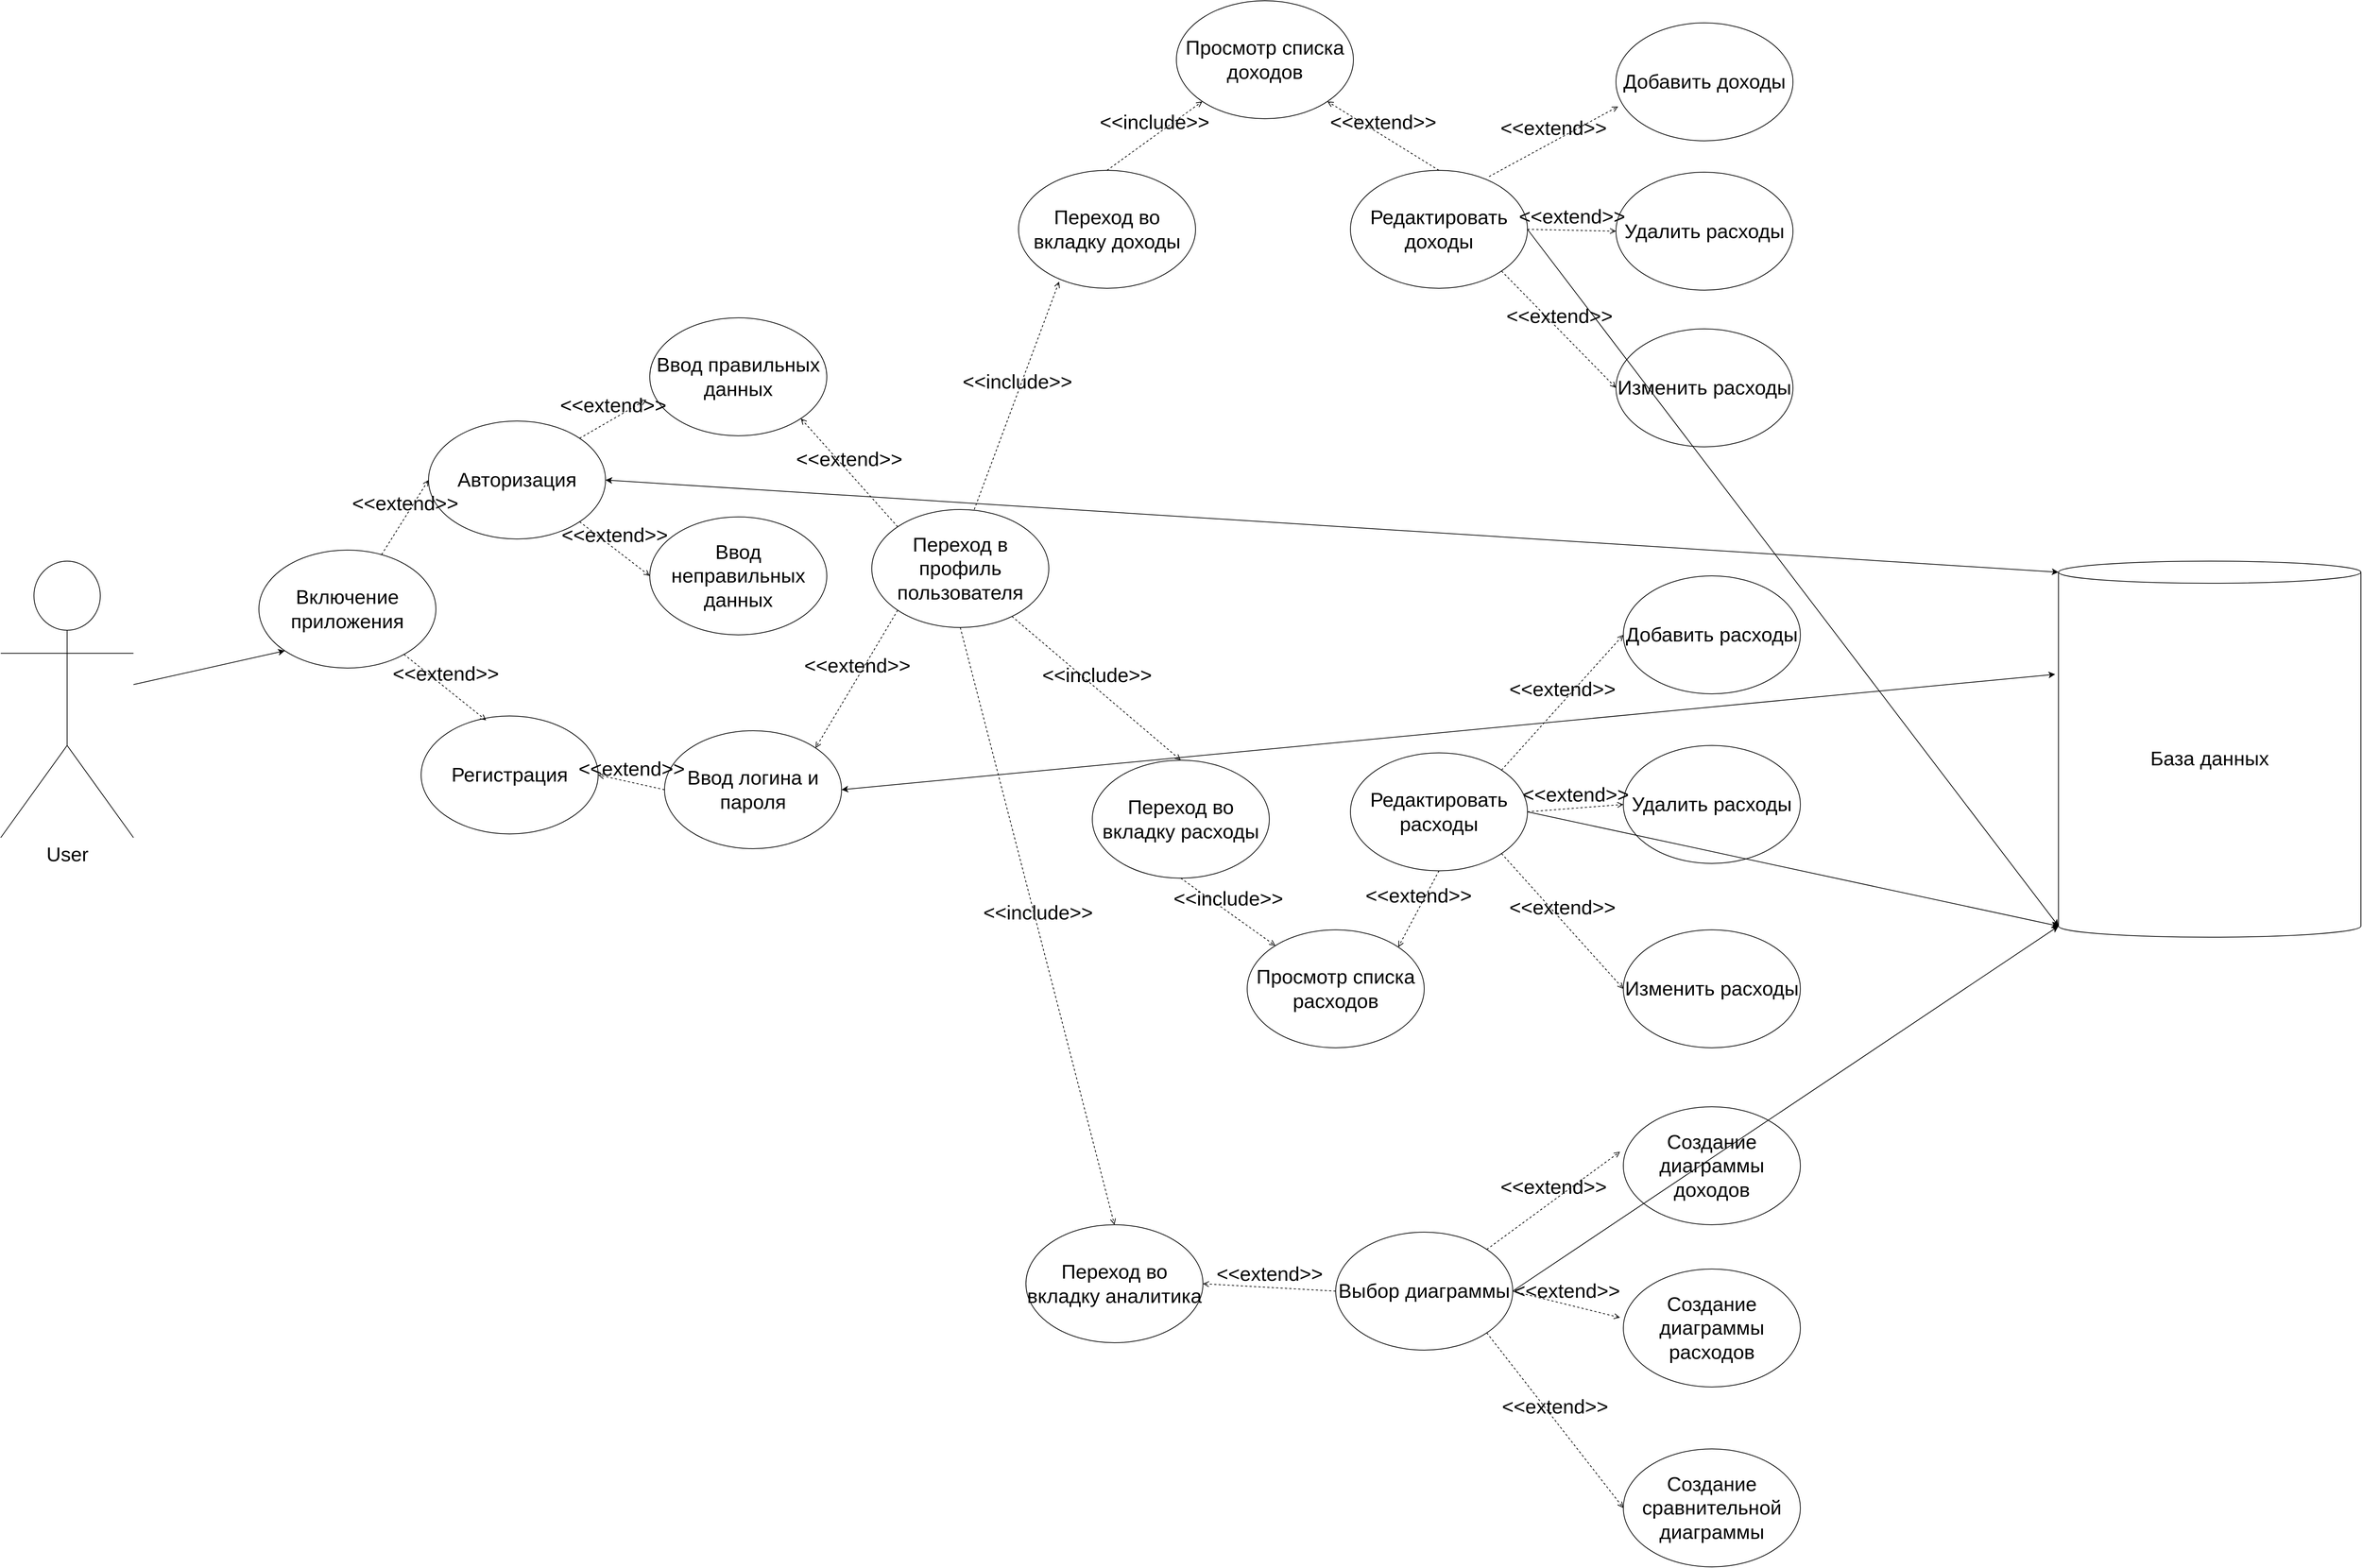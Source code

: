 <mxfile version="22.1.21" type="device">
  <diagram name="Страница — 1" id="oNKh9MhdG_acJgYLkgy6">
    <mxGraphModel dx="5610" dy="3558" grid="1" gridSize="10" guides="1" tooltips="1" connect="1" arrows="1" fold="1" page="1" pageScale="1" pageWidth="827" pageHeight="1169" math="0" shadow="0">
      <root>
        <mxCell id="0" />
        <mxCell id="1" parent="0" />
        <mxCell id="Ie2jPjPDD_EshbtCzvu4-1" value="User&lt;br style=&quot;font-size: 27px;&quot;&gt;" style="shape=umlActor;verticalLabelPosition=bottom;verticalAlign=top;html=1;rotation=0;fontSize=27;" vertex="1" parent="1">
          <mxGeometry x="-180" y="390" width="180" height="375" as="geometry" />
        </mxCell>
        <mxCell id="Ie2jPjPDD_EshbtCzvu4-8" value="Ввод логина и пароля" style="ellipse;whiteSpace=wrap;html=1;strokeWidth=1;fontSize=27;" vertex="1" parent="1">
          <mxGeometry x="720" y="620" width="240" height="160" as="geometry" />
        </mxCell>
        <mxCell id="Ie2jPjPDD_EshbtCzvu4-9" value="Ввод правильных данных" style="ellipse;whiteSpace=wrap;html=1;strokeWidth=1;fontSize=27;" vertex="1" parent="1">
          <mxGeometry x="700" y="60" width="240" height="160" as="geometry" />
        </mxCell>
        <mxCell id="Ie2jPjPDD_EshbtCzvu4-10" value="Включение приложения" style="ellipse;whiteSpace=wrap;html=1;strokeWidth=1;fontSize=27;" vertex="1" parent="1">
          <mxGeometry x="170" y="375" width="240" height="160" as="geometry" />
        </mxCell>
        <mxCell id="Ie2jPjPDD_EshbtCzvu4-11" value="Авторизация" style="ellipse;whiteSpace=wrap;html=1;strokeWidth=1;fontSize=27;" vertex="1" parent="1">
          <mxGeometry x="400" y="200" width="240" height="160" as="geometry" />
        </mxCell>
        <mxCell id="Ie2jPjPDD_EshbtCzvu4-12" value="Регистрация" style="ellipse;whiteSpace=wrap;html=1;strokeWidth=1;fontSize=27;" vertex="1" parent="1">
          <mxGeometry x="390" y="600" width="240" height="160" as="geometry" />
        </mxCell>
        <mxCell id="Ie2jPjPDD_EshbtCzvu4-13" value="Ввод неправильных данных" style="ellipse;whiteSpace=wrap;html=1;strokeWidth=1;fontSize=27;" vertex="1" parent="1">
          <mxGeometry x="700" y="330" width="240" height="160" as="geometry" />
        </mxCell>
        <mxCell id="Ie2jPjPDD_EshbtCzvu4-14" value="Переход в профиль пользователя" style="ellipse;whiteSpace=wrap;html=1;strokeWidth=1;fontSize=27;" vertex="1" parent="1">
          <mxGeometry x="1001" y="320" width="240" height="160" as="geometry" />
        </mxCell>
        <mxCell id="Ie2jPjPDD_EshbtCzvu4-15" value="Переход во вкладку доходы" style="ellipse;whiteSpace=wrap;html=1;strokeWidth=1;fontSize=27;" vertex="1" parent="1">
          <mxGeometry x="1200" y="-140" width="240" height="160" as="geometry" />
        </mxCell>
        <mxCell id="Ie2jPjPDD_EshbtCzvu4-16" value="Переход во вкладку расходы" style="ellipse;whiteSpace=wrap;html=1;strokeWidth=1;fontSize=27;" vertex="1" parent="1">
          <mxGeometry x="1300" y="660" width="240" height="160" as="geometry" />
        </mxCell>
        <mxCell id="Ie2jPjPDD_EshbtCzvu4-17" value="Переход во вкладку аналитика" style="ellipse;whiteSpace=wrap;html=1;strokeWidth=1;fontSize=27;" vertex="1" parent="1">
          <mxGeometry x="1210" y="1290" width="240" height="160" as="geometry" />
        </mxCell>
        <mxCell id="Ie2jPjPDD_EshbtCzvu4-18" value="Редактировать доходы" style="ellipse;whiteSpace=wrap;html=1;strokeWidth=1;fontSize=27;" vertex="1" parent="1">
          <mxGeometry x="1650" y="-140" width="240" height="160" as="geometry" />
        </mxCell>
        <mxCell id="Ie2jPjPDD_EshbtCzvu4-19" value="Добавить доходы" style="ellipse;whiteSpace=wrap;html=1;strokeWidth=1;fontSize=27;" vertex="1" parent="1">
          <mxGeometry x="2010" y="-340" width="240" height="160" as="geometry" />
        </mxCell>
        <mxCell id="Ie2jPjPDD_EshbtCzvu4-20" value="Добавить расходы" style="ellipse;whiteSpace=wrap;html=1;strokeWidth=1;fontSize=27;" vertex="1" parent="1">
          <mxGeometry x="2020" y="410" width="240" height="160" as="geometry" />
        </mxCell>
        <mxCell id="Ie2jPjPDD_EshbtCzvu4-21" value="Редактировать расходы" style="ellipse;whiteSpace=wrap;html=1;strokeWidth=1;fontSize=27;" vertex="1" parent="1">
          <mxGeometry x="1650" y="650" width="240" height="160" as="geometry" />
        </mxCell>
        <mxCell id="Ie2jPjPDD_EshbtCzvu4-22" value="Выбор диаграммы" style="ellipse;whiteSpace=wrap;html=1;strokeWidth=1;fontSize=27;" vertex="1" parent="1">
          <mxGeometry x="1630" y="1300" width="240" height="160" as="geometry" />
        </mxCell>
        <mxCell id="Ie2jPjPDD_EshbtCzvu4-23" value="Создание диаграммы доходов" style="ellipse;whiteSpace=wrap;html=1;strokeWidth=1;fontSize=27;" vertex="1" parent="1">
          <mxGeometry x="2020" y="1130" width="240" height="160" as="geometry" />
        </mxCell>
        <mxCell id="Ie2jPjPDD_EshbtCzvu4-24" value="Создание диаграммы расходов" style="ellipse;whiteSpace=wrap;html=1;strokeWidth=1;fontSize=27;" vertex="1" parent="1">
          <mxGeometry x="2020" y="1350" width="240" height="160" as="geometry" />
        </mxCell>
        <mxCell id="Ie2jPjPDD_EshbtCzvu4-25" value="Создание сравнительной диаграммы" style="ellipse;whiteSpace=wrap;html=1;strokeWidth=1;fontSize=27;" vertex="1" parent="1">
          <mxGeometry x="2020" y="1594" width="240" height="160" as="geometry" />
        </mxCell>
        <mxCell id="Ie2jPjPDD_EshbtCzvu4-26" value="Удалить расходы" style="ellipse;whiteSpace=wrap;html=1;strokeWidth=1;fontSize=27;" vertex="1" parent="1">
          <mxGeometry x="2020" y="640" width="240" height="160" as="geometry" />
        </mxCell>
        <mxCell id="Ie2jPjPDD_EshbtCzvu4-27" value="Изменить расходы" style="ellipse;whiteSpace=wrap;html=1;strokeWidth=1;fontSize=27;" vertex="1" parent="1">
          <mxGeometry x="2020" y="890" width="240" height="160" as="geometry" />
        </mxCell>
        <mxCell id="Ie2jPjPDD_EshbtCzvu4-28" value="Удалить расходы" style="ellipse;whiteSpace=wrap;html=1;strokeWidth=1;fontSize=27;" vertex="1" parent="1">
          <mxGeometry x="2010" y="-137.5" width="240" height="160" as="geometry" />
        </mxCell>
        <mxCell id="Ie2jPjPDD_EshbtCzvu4-29" value="Изменить расходы" style="ellipse;whiteSpace=wrap;html=1;strokeWidth=1;fontSize=27;" vertex="1" parent="1">
          <mxGeometry x="2010" y="75" width="240" height="160" as="geometry" />
        </mxCell>
        <mxCell id="Ie2jPjPDD_EshbtCzvu4-30" value="База данных" style="shape=cylinder3;whiteSpace=wrap;html=1;boundedLbl=1;backgroundOutline=1;size=15;fontSize=27;" vertex="1" parent="1">
          <mxGeometry x="2610" y="390" width="410" height="510" as="geometry" />
        </mxCell>
        <mxCell id="Ie2jPjPDD_EshbtCzvu4-32" value="" style="endArrow=classic;html=1;rounded=0;entryX=0;entryY=1;entryDx=0;entryDy=0;fontSize=27;" edge="1" parent="1" source="Ie2jPjPDD_EshbtCzvu4-1" target="Ie2jPjPDD_EshbtCzvu4-10">
          <mxGeometry width="50" height="50" relative="1" as="geometry">
            <mxPoint x="80" y="590" as="sourcePoint" />
            <mxPoint x="130" y="540" as="targetPoint" />
          </mxGeometry>
        </mxCell>
        <mxCell id="Ie2jPjPDD_EshbtCzvu4-33" value="&amp;lt;&amp;lt;extend&amp;gt;&amp;gt;" style="html=1;verticalAlign=bottom;labelBackgroundColor=none;endArrow=open;endFill=0;dashed=1;rounded=0;entryX=0;entryY=0.5;entryDx=0;entryDy=0;fontSize=27;" edge="1" parent="1" source="Ie2jPjPDD_EshbtCzvu4-10" target="Ie2jPjPDD_EshbtCzvu4-11">
          <mxGeometry width="160" relative="1" as="geometry">
            <mxPoint x="190" y="240" as="sourcePoint" />
            <mxPoint x="350" y="240" as="targetPoint" />
          </mxGeometry>
        </mxCell>
        <mxCell id="Ie2jPjPDD_EshbtCzvu4-34" value="&amp;lt;&amp;lt;extend&amp;gt;&amp;gt;" style="html=1;verticalAlign=bottom;labelBackgroundColor=none;endArrow=open;endFill=0;dashed=1;rounded=0;entryX=0.367;entryY=0.037;entryDx=0;entryDy=0;entryPerimeter=0;fontSize=27;" edge="1" parent="1" source="Ie2jPjPDD_EshbtCzvu4-10" target="Ie2jPjPDD_EshbtCzvu4-12">
          <mxGeometry width="160" relative="1" as="geometry">
            <mxPoint x="370" y="560" as="sourcePoint" />
            <mxPoint x="530" y="560" as="targetPoint" />
          </mxGeometry>
        </mxCell>
        <mxCell id="Ie2jPjPDD_EshbtCzvu4-35" value="&amp;lt;&amp;lt;extend&amp;gt;&amp;gt;" style="html=1;verticalAlign=bottom;labelBackgroundColor=none;endArrow=open;endFill=0;dashed=1;rounded=0;entryX=0;entryY=0.5;entryDx=0;entryDy=0;exitX=1;exitY=1;exitDx=0;exitDy=0;fontSize=27;" edge="1" parent="1" source="Ie2jPjPDD_EshbtCzvu4-18" target="Ie2jPjPDD_EshbtCzvu4-29">
          <mxGeometry width="160" relative="1" as="geometry">
            <mxPoint x="1670" y="950" as="sourcePoint" />
            <mxPoint x="1830" y="950" as="targetPoint" />
          </mxGeometry>
        </mxCell>
        <mxCell id="Ie2jPjPDD_EshbtCzvu4-38" value="&amp;lt;&amp;lt;extend&amp;gt;&amp;gt;" style="html=1;verticalAlign=bottom;labelBackgroundColor=none;endArrow=open;endFill=0;dashed=1;rounded=0;entryX=0;entryY=0.5;entryDx=0;entryDy=0;exitX=1;exitY=0.5;exitDx=0;exitDy=0;fontSize=27;" edge="1" parent="1" source="Ie2jPjPDD_EshbtCzvu4-21" target="Ie2jPjPDD_EshbtCzvu4-26">
          <mxGeometry width="160" relative="1" as="geometry">
            <mxPoint x="1680" y="960" as="sourcePoint" />
            <mxPoint x="1840" y="960" as="targetPoint" />
          </mxGeometry>
        </mxCell>
        <mxCell id="Ie2jPjPDD_EshbtCzvu4-39" value="&amp;lt;&amp;lt;extend&amp;gt;&amp;gt;" style="html=1;verticalAlign=bottom;labelBackgroundColor=none;endArrow=open;endFill=0;dashed=1;rounded=0;entryX=0;entryY=0.5;entryDx=0;entryDy=0;exitX=1;exitY=0;exitDx=0;exitDy=0;fontSize=27;" edge="1" parent="1" source="Ie2jPjPDD_EshbtCzvu4-21" target="Ie2jPjPDD_EshbtCzvu4-20">
          <mxGeometry width="160" relative="1" as="geometry">
            <mxPoint x="1690" y="970" as="sourcePoint" />
            <mxPoint x="1850" y="970" as="targetPoint" />
          </mxGeometry>
        </mxCell>
        <mxCell id="Ie2jPjPDD_EshbtCzvu4-40" value="&amp;lt;&amp;lt;extend&amp;gt;&amp;gt;" style="html=1;verticalAlign=bottom;labelBackgroundColor=none;endArrow=open;endFill=0;dashed=1;rounded=0;entryX=0;entryY=0.5;entryDx=0;entryDy=0;exitX=1;exitY=0.5;exitDx=0;exitDy=0;fontSize=27;" edge="1" parent="1" source="Ie2jPjPDD_EshbtCzvu4-18" target="Ie2jPjPDD_EshbtCzvu4-28">
          <mxGeometry width="160" relative="1" as="geometry">
            <mxPoint x="1700" y="980" as="sourcePoint" />
            <mxPoint x="1890" y="250" as="targetPoint" />
          </mxGeometry>
        </mxCell>
        <mxCell id="Ie2jPjPDD_EshbtCzvu4-41" value="&amp;lt;&amp;lt;extend&amp;gt;&amp;gt;" style="html=1;verticalAlign=bottom;labelBackgroundColor=none;endArrow=open;endFill=0;dashed=1;rounded=0;entryX=0;entryY=0.5;entryDx=0;entryDy=0;exitX=1;exitY=1;exitDx=0;exitDy=0;fontSize=27;" edge="1" parent="1" source="Ie2jPjPDD_EshbtCzvu4-21" target="Ie2jPjPDD_EshbtCzvu4-27">
          <mxGeometry width="160" relative="1" as="geometry">
            <mxPoint x="1710" y="990" as="sourcePoint" />
            <mxPoint x="1870" y="990" as="targetPoint" />
          </mxGeometry>
        </mxCell>
        <mxCell id="Ie2jPjPDD_EshbtCzvu4-42" value="&amp;lt;&amp;lt;extend&amp;gt;&amp;gt;" style="html=1;verticalAlign=bottom;labelBackgroundColor=none;endArrow=open;endFill=0;dashed=1;rounded=0;entryX=0;entryY=0.5;entryDx=0;entryDy=0;exitX=1;exitY=1;exitDx=0;exitDy=0;fontSize=27;" edge="1" parent="1" source="Ie2jPjPDD_EshbtCzvu4-22" target="Ie2jPjPDD_EshbtCzvu4-25">
          <mxGeometry width="160" relative="1" as="geometry">
            <mxPoint x="1720" y="1000" as="sourcePoint" />
            <mxPoint x="1880" y="1000" as="targetPoint" />
          </mxGeometry>
        </mxCell>
        <mxCell id="Ie2jPjPDD_EshbtCzvu4-43" value="&amp;lt;&amp;lt;extend&amp;gt;&amp;gt;" style="html=1;verticalAlign=bottom;labelBackgroundColor=none;endArrow=open;endFill=0;dashed=1;rounded=0;entryX=-0.019;entryY=0.412;entryDx=0;entryDy=0;entryPerimeter=0;exitX=1;exitY=0.5;exitDx=0;exitDy=0;fontSize=27;" edge="1" parent="1" source="Ie2jPjPDD_EshbtCzvu4-22" target="Ie2jPjPDD_EshbtCzvu4-24">
          <mxGeometry width="160" relative="1" as="geometry">
            <mxPoint x="1730" y="1010" as="sourcePoint" />
            <mxPoint x="1890" y="1010" as="targetPoint" />
          </mxGeometry>
        </mxCell>
        <mxCell id="Ie2jPjPDD_EshbtCzvu4-44" value="&amp;lt;&amp;lt;extend&amp;gt;&amp;gt;" style="html=1;verticalAlign=bottom;labelBackgroundColor=none;endArrow=open;endFill=0;dashed=1;rounded=0;entryX=-0.019;entryY=0.381;entryDx=0;entryDy=0;entryPerimeter=0;exitX=1;exitY=0;exitDx=0;exitDy=0;fontSize=27;" edge="1" parent="1" source="Ie2jPjPDD_EshbtCzvu4-22" target="Ie2jPjPDD_EshbtCzvu4-23">
          <mxGeometry width="160" relative="1" as="geometry">
            <mxPoint x="1740" y="1020" as="sourcePoint" />
            <mxPoint x="1900" y="1020" as="targetPoint" />
          </mxGeometry>
        </mxCell>
        <mxCell id="Ie2jPjPDD_EshbtCzvu4-45" value="&amp;lt;&amp;lt;extend&amp;gt;&amp;gt;" style="html=1;verticalAlign=bottom;labelBackgroundColor=none;endArrow=open;endFill=0;dashed=1;rounded=0;exitX=0.783;exitY=0.053;exitDx=0;exitDy=0;exitPerimeter=0;entryX=0.012;entryY=0.709;entryDx=0;entryDy=0;entryPerimeter=0;fontSize=27;" edge="1" parent="1" source="Ie2jPjPDD_EshbtCzvu4-18" target="Ie2jPjPDD_EshbtCzvu4-19">
          <mxGeometry width="160" relative="1" as="geometry">
            <mxPoint x="1830" y="-160" as="sourcePoint" />
            <mxPoint x="1990" y="-160" as="targetPoint" />
          </mxGeometry>
        </mxCell>
        <mxCell id="Ie2jPjPDD_EshbtCzvu4-52" value="" style="endArrow=classic;html=1;rounded=0;exitX=1;exitY=0.5;exitDx=0;exitDy=0;entryX=0;entryY=1;entryDx=0;entryDy=-15;entryPerimeter=0;fontSize=27;" edge="1" parent="1" source="Ie2jPjPDD_EshbtCzvu4-18" target="Ie2jPjPDD_EshbtCzvu4-30">
          <mxGeometry width="50" height="50" relative="1" as="geometry">
            <mxPoint x="2490" y="1190" as="sourcePoint" />
            <mxPoint x="2540" y="1140" as="targetPoint" />
          </mxGeometry>
        </mxCell>
        <mxCell id="Ie2jPjPDD_EshbtCzvu4-53" value="" style="endArrow=classic;html=1;rounded=0;exitX=1;exitY=0.5;exitDx=0;exitDy=0;entryX=0;entryY=1;entryDx=0;entryDy=-15;entryPerimeter=0;fontSize=27;" edge="1" parent="1" source="Ie2jPjPDD_EshbtCzvu4-21" target="Ie2jPjPDD_EshbtCzvu4-30">
          <mxGeometry width="50" height="50" relative="1" as="geometry">
            <mxPoint x="2470" y="1380" as="sourcePoint" />
            <mxPoint x="2520" y="1330" as="targetPoint" />
          </mxGeometry>
        </mxCell>
        <mxCell id="Ie2jPjPDD_EshbtCzvu4-54" value="" style="endArrow=classic;html=1;rounded=0;exitX=1;exitY=0.5;exitDx=0;exitDy=0;entryX=0;entryY=1;entryDx=0;entryDy=-15;entryPerimeter=0;fontSize=27;" edge="1" parent="1" source="Ie2jPjPDD_EshbtCzvu4-22" target="Ie2jPjPDD_EshbtCzvu4-30">
          <mxGeometry width="50" height="50" relative="1" as="geometry">
            <mxPoint x="2350" y="1660" as="sourcePoint" />
            <mxPoint x="2400" y="1610" as="targetPoint" />
          </mxGeometry>
        </mxCell>
        <mxCell id="Ie2jPjPDD_EshbtCzvu4-55" value="" style="endArrow=classic;startArrow=classic;html=1;rounded=0;exitX=1;exitY=0.5;exitDx=0;exitDy=0;entryX=0;entryY=0;entryDx=0;entryDy=15;entryPerimeter=0;fontSize=27;" edge="1" parent="1" source="Ie2jPjPDD_EshbtCzvu4-11" target="Ie2jPjPDD_EshbtCzvu4-30">
          <mxGeometry width="50" height="50" relative="1" as="geometry">
            <mxPoint x="770" y="320" as="sourcePoint" />
            <mxPoint x="820" y="270" as="targetPoint" />
          </mxGeometry>
        </mxCell>
        <mxCell id="Ie2jPjPDD_EshbtCzvu4-56" value="" style="endArrow=classic;startArrow=classic;html=1;rounded=0;exitX=1;exitY=0.5;exitDx=0;exitDy=0;entryX=-0.011;entryY=0.301;entryDx=0;entryDy=0;entryPerimeter=0;fontSize=27;" edge="1" parent="1" source="Ie2jPjPDD_EshbtCzvu4-8" target="Ie2jPjPDD_EshbtCzvu4-30">
          <mxGeometry width="50" height="50" relative="1" as="geometry">
            <mxPoint x="760" y="960" as="sourcePoint" />
            <mxPoint x="810" y="910" as="targetPoint" />
          </mxGeometry>
        </mxCell>
        <mxCell id="Ie2jPjPDD_EshbtCzvu4-57" value="&amp;lt;&amp;lt;extend&amp;gt;&amp;gt;" style="html=1;verticalAlign=bottom;labelBackgroundColor=none;endArrow=open;endFill=0;dashed=1;rounded=0;exitX=1;exitY=1;exitDx=0;exitDy=0;entryX=0;entryY=0.5;entryDx=0;entryDy=0;fontSize=27;" edge="1" parent="1" source="Ie2jPjPDD_EshbtCzvu4-11" target="Ie2jPjPDD_EshbtCzvu4-13">
          <mxGeometry width="160" relative="1" as="geometry">
            <mxPoint x="720" y="530" as="sourcePoint" />
            <mxPoint x="880" y="530" as="targetPoint" />
          </mxGeometry>
        </mxCell>
        <mxCell id="Ie2jPjPDD_EshbtCzvu4-58" value="&amp;lt;&amp;lt;extend&amp;gt;&amp;gt;" style="html=1;verticalAlign=bottom;labelBackgroundColor=none;endArrow=open;endFill=0;dashed=1;rounded=0;exitX=1;exitY=0;exitDx=0;exitDy=0;entryX=-0.019;entryY=0.694;entryDx=0;entryDy=0;entryPerimeter=0;fontSize=27;" edge="1" parent="1" source="Ie2jPjPDD_EshbtCzvu4-11" target="Ie2jPjPDD_EshbtCzvu4-9">
          <mxGeometry width="160" relative="1" as="geometry">
            <mxPoint x="540" y="70" as="sourcePoint" />
            <mxPoint x="700" y="70" as="targetPoint" />
          </mxGeometry>
        </mxCell>
        <mxCell id="Ie2jPjPDD_EshbtCzvu4-59" value="&amp;lt;&amp;lt;include&amp;gt;&amp;gt;" style="html=1;verticalAlign=bottom;labelBackgroundColor=none;endArrow=open;endFill=0;dashed=1;rounded=0;exitX=0.792;exitY=0.906;exitDx=0;exitDy=0;exitPerimeter=0;entryX=0.5;entryY=0;entryDx=0;entryDy=0;fontSize=27;" edge="1" parent="1" source="Ie2jPjPDD_EshbtCzvu4-14" target="Ie2jPjPDD_EshbtCzvu4-16">
          <mxGeometry width="160" relative="1" as="geometry">
            <mxPoint x="1200" y="470" as="sourcePoint" />
            <mxPoint x="1360" y="470" as="targetPoint" />
          </mxGeometry>
        </mxCell>
        <mxCell id="Ie2jPjPDD_EshbtCzvu4-60" value="&amp;lt;&amp;lt;include&amp;gt;&amp;gt;" style="html=1;verticalAlign=bottom;labelBackgroundColor=none;endArrow=open;endFill=0;dashed=1;rounded=0;exitX=0.579;exitY=0;exitDx=0;exitDy=0;exitPerimeter=0;entryX=0.229;entryY=0.944;entryDx=0;entryDy=0;entryPerimeter=0;fontSize=27;" edge="1" parent="1" source="Ie2jPjPDD_EshbtCzvu4-14" target="Ie2jPjPDD_EshbtCzvu4-15">
          <mxGeometry width="160" relative="1" as="geometry">
            <mxPoint x="1170" y="120" as="sourcePoint" />
            <mxPoint x="1330" y="120" as="targetPoint" />
          </mxGeometry>
        </mxCell>
        <mxCell id="Ie2jPjPDD_EshbtCzvu4-61" value="&amp;lt;&amp;lt;include&amp;gt;&amp;gt;" style="html=1;verticalAlign=bottom;labelBackgroundColor=none;endArrow=open;endFill=0;dashed=1;rounded=0;exitX=0.5;exitY=1;exitDx=0;exitDy=0;entryX=0.5;entryY=0;entryDx=0;entryDy=0;fontSize=27;" edge="1" parent="1" source="Ie2jPjPDD_EshbtCzvu4-14" target="Ie2jPjPDD_EshbtCzvu4-17">
          <mxGeometry width="160" relative="1" as="geometry">
            <mxPoint x="1030" y="560" as="sourcePoint" />
            <mxPoint x="1190" y="560" as="targetPoint" />
          </mxGeometry>
        </mxCell>
        <mxCell id="Ie2jPjPDD_EshbtCzvu4-66" value="Просмотр списка доходов" style="ellipse;whiteSpace=wrap;html=1;strokeWidth=1;fontSize=27;" vertex="1" parent="1">
          <mxGeometry x="1414" y="-370" width="240" height="160" as="geometry" />
        </mxCell>
        <mxCell id="Ie2jPjPDD_EshbtCzvu4-67" value="&amp;lt;&amp;lt;include&amp;gt;&amp;gt;" style="html=1;verticalAlign=bottom;labelBackgroundColor=none;endArrow=open;endFill=0;dashed=1;rounded=0;exitX=0.5;exitY=0;exitDx=0;exitDy=0;entryX=0;entryY=1;entryDx=0;entryDy=0;fontSize=27;" edge="1" parent="1" source="Ie2jPjPDD_EshbtCzvu4-15" target="Ie2jPjPDD_EshbtCzvu4-66">
          <mxGeometry width="160" relative="1" as="geometry">
            <mxPoint x="1580" y="130" as="sourcePoint" />
            <mxPoint x="1740" y="130" as="targetPoint" />
          </mxGeometry>
        </mxCell>
        <mxCell id="Ie2jPjPDD_EshbtCzvu4-68" value="Просмотр списка расходов" style="ellipse;whiteSpace=wrap;html=1;strokeWidth=1;fontSize=27;" vertex="1" parent="1">
          <mxGeometry x="1510" y="890" width="240" height="160" as="geometry" />
        </mxCell>
        <mxCell id="Ie2jPjPDD_EshbtCzvu4-69" value="&amp;lt;&amp;lt;include&amp;gt;&amp;gt;" style="html=1;verticalAlign=bottom;labelBackgroundColor=none;endArrow=open;endFill=0;dashed=1;rounded=0;exitX=0.5;exitY=1;exitDx=0;exitDy=0;fontSize=27;" edge="1" parent="1" target="Ie2jPjPDD_EshbtCzvu4-68" source="Ie2jPjPDD_EshbtCzvu4-16">
          <mxGeometry x="-0.006" width="160" relative="1" as="geometry">
            <mxPoint x="1400" y="1100" as="sourcePoint" />
            <mxPoint x="1820" y="1370" as="targetPoint" />
            <mxPoint as="offset" />
          </mxGeometry>
        </mxCell>
        <mxCell id="Ie2jPjPDD_EshbtCzvu4-71" value="&amp;lt;&amp;lt;extend&amp;gt;&amp;gt;" style="html=1;verticalAlign=bottom;labelBackgroundColor=none;endArrow=open;endFill=0;dashed=1;rounded=0;entryX=1;entryY=1;entryDx=0;entryDy=0;exitX=0.5;exitY=0;exitDx=0;exitDy=0;fontSize=27;" edge="1" parent="1" source="Ie2jPjPDD_EshbtCzvu4-18" target="Ie2jPjPDD_EshbtCzvu4-66">
          <mxGeometry width="160" relative="1" as="geometry">
            <mxPoint x="1600" y="100" as="sourcePoint" />
            <mxPoint x="1760" y="100" as="targetPoint" />
          </mxGeometry>
        </mxCell>
        <mxCell id="Ie2jPjPDD_EshbtCzvu4-72" value="&amp;lt;&amp;lt;extend&amp;gt;&amp;gt;" style="html=1;verticalAlign=bottom;labelBackgroundColor=none;endArrow=open;endFill=0;dashed=1;rounded=0;exitX=0.5;exitY=1;exitDx=0;exitDy=0;entryX=1;entryY=0;entryDx=0;entryDy=0;fontSize=27;" edge="1" parent="1" source="Ie2jPjPDD_EshbtCzvu4-21" target="Ie2jPjPDD_EshbtCzvu4-68">
          <mxGeometry width="160" relative="1" as="geometry">
            <mxPoint x="1770" y="1140" as="sourcePoint" />
            <mxPoint x="1930" y="1140" as="targetPoint" />
          </mxGeometry>
        </mxCell>
        <mxCell id="Ie2jPjPDD_EshbtCzvu4-73" value="&amp;lt;&amp;lt;extend&amp;gt;&amp;gt;" style="html=1;verticalAlign=bottom;labelBackgroundColor=none;endArrow=open;endFill=0;dashed=1;rounded=0;exitX=0;exitY=0.5;exitDx=0;exitDy=0;entryX=1;entryY=0.5;entryDx=0;entryDy=0;fontSize=27;" edge="1" parent="1" source="Ie2jPjPDD_EshbtCzvu4-22" target="Ie2jPjPDD_EshbtCzvu4-17">
          <mxGeometry width="160" relative="1" as="geometry">
            <mxPoint x="1500" y="1690" as="sourcePoint" />
            <mxPoint x="1660" y="1690" as="targetPoint" />
          </mxGeometry>
        </mxCell>
        <mxCell id="Ie2jPjPDD_EshbtCzvu4-74" value="&amp;lt;&amp;lt;extend&amp;gt;&amp;gt;" style="html=1;verticalAlign=bottom;labelBackgroundColor=none;endArrow=open;endFill=0;dashed=1;rounded=0;exitX=0;exitY=0.5;exitDx=0;exitDy=0;entryX=1;entryY=0.5;entryDx=0;entryDy=0;fontSize=27;" edge="1" parent="1" source="Ie2jPjPDD_EshbtCzvu4-8" target="Ie2jPjPDD_EshbtCzvu4-12">
          <mxGeometry width="160" relative="1" as="geometry">
            <mxPoint x="630" y="930" as="sourcePoint" />
            <mxPoint x="800" y="980" as="targetPoint" />
          </mxGeometry>
        </mxCell>
        <mxCell id="Ie2jPjPDD_EshbtCzvu4-75" value="&amp;lt;&amp;lt;extend&amp;gt;&amp;gt;" style="html=1;verticalAlign=bottom;labelBackgroundColor=none;endArrow=open;endFill=0;dashed=1;rounded=0;exitX=0;exitY=1;exitDx=0;exitDy=0;entryX=1;entryY=0;entryDx=0;entryDy=0;fontSize=27;" edge="1" parent="1" source="Ie2jPjPDD_EshbtCzvu4-14" target="Ie2jPjPDD_EshbtCzvu4-8">
          <mxGeometry width="160" relative="1" as="geometry">
            <mxPoint x="1040" y="580" as="sourcePoint" />
            <mxPoint x="1200" y="580" as="targetPoint" />
          </mxGeometry>
        </mxCell>
        <mxCell id="Ie2jPjPDD_EshbtCzvu4-76" value="&amp;lt;&amp;lt;extend&amp;gt;&amp;gt;" style="html=1;verticalAlign=bottom;labelBackgroundColor=none;endArrow=open;endFill=0;dashed=1;rounded=0;exitX=0;exitY=0;exitDx=0;exitDy=0;entryX=1;entryY=1;entryDx=0;entryDy=0;fontSize=27;" edge="1" parent="1" source="Ie2jPjPDD_EshbtCzvu4-14" target="Ie2jPjPDD_EshbtCzvu4-9">
          <mxGeometry width="160" relative="1" as="geometry">
            <mxPoint x="970" y="240" as="sourcePoint" />
            <mxPoint x="1130" y="240" as="targetPoint" />
          </mxGeometry>
        </mxCell>
      </root>
    </mxGraphModel>
  </diagram>
</mxfile>
